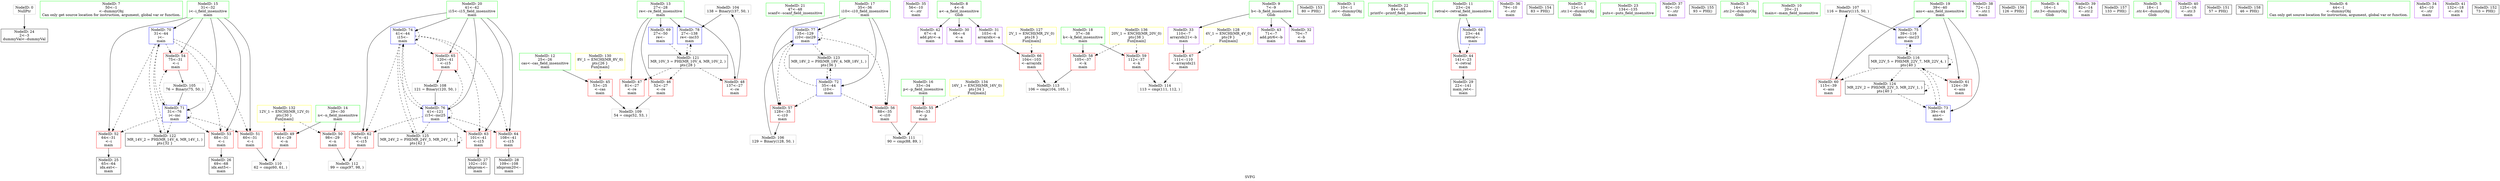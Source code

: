 digraph "SVFG" {
	label="SVFG";

	Node0x55e55059c290 [shape=record,color=grey,label="{NodeID: 0\nNullPtr}"];
	Node0x55e55059c290 -> Node0x55e5505b1ba0[style=solid];
	Node0x55e55059b1e0 [shape=record,color=green,label="{NodeID: 7\n50\<--1\n\<--dummyObj\nCan only get source location for instruction, argument, global var or function.}"];
	Node0x55e5505b1440 [shape=record,color=green,label="{NodeID: 14\n29\<--30\nn\<--n_field_insensitive\nmain\n}"];
	Node0x55e5505b1440 -> Node0x55e5505b4040[style=solid];
	Node0x55e5505b1440 -> Node0x55e5505b4110[style=solid];
	Node0x55e5505b3400 [shape=record,color=grey,label="{NodeID: 104\n138 = Binary(137, 50, )\n}"];
	Node0x55e5505b3400 -> Node0x55e5505b57d0[style=solid];
	Node0x55e5505b1910 [shape=record,color=green,label="{NodeID: 21\n47\<--48\nscanf\<--scanf_field_insensitive\n}"];
	Node0x55e5505b7d80 [shape=record,color=grey,label="{NodeID: 111\n90 = cmp(88, 89, )\n}"];
	Node0x55e5505b1f10 [shape=record,color=black,label="{NodeID: 28\n109\<--108\nidxprom20\<--\nmain\n}"];
	Node0x55e5505b24c0 [shape=record,color=purple,label="{NodeID: 35\n56\<--10\n\<--.str\nmain\n}"];
	Node0x55e5505bec90 [shape=record,color=black,label="{NodeID: 125\nMR_24V_2 = PHI(MR_24V_3, MR_24V_1, )\npts\{42 \}\n}"];
	Node0x55e5505bec90 -> Node0x55e5505b5490[style=dashed];
	Node0x55e5505bec90 -> Node0x55e5505bec90[style=dashed];
	Node0x55e5505b2a70 [shape=record,color=purple,label="{NodeID: 42\n67\<--4\nadd.ptr\<--a\nmain\n}"];
	Node0x55e5505c0560 [shape=record,color=yellow,style=double,label="{NodeID: 132\n12V_1 = ENCHI(MR_12V_0)\npts\{30 \}\nFun[main]}"];
	Node0x55e5505c0560 -> Node0x55e5505b4040[style=dashed];
	Node0x55e5505c0560 -> Node0x55e5505b4110[style=dashed];
	Node0x55e5505b4040 [shape=record,color=red,label="{NodeID: 49\n61\<--29\n\<--n\nmain\n}"];
	Node0x55e5505b4040 -> Node0x55e5505b7c00[style=solid];
	Node0x55e5505b45f0 [shape=record,color=red,label="{NodeID: 56\n88\<--35\n\<--i10\nmain\n}"];
	Node0x55e5505b45f0 -> Node0x55e5505b7d80[style=solid];
	Node0x55e5505b4ba0 [shape=record,color=red,label="{NodeID: 63\n101\<--41\n\<--i15\nmain\n}"];
	Node0x55e5505b4ba0 -> Node0x55e5505b1e40[style=solid];
	Node0x55e5505c7580 [shape=record,color=black,label="{NodeID: 153\n80 = PHI()\n}"];
	Node0x55e5505b5150 [shape=record,color=blue,label="{NodeID: 70\n31\<--44\ni\<--\nmain\n}"];
	Node0x55e5505b5150 -> Node0x55e5505b41e0[style=dashed];
	Node0x55e5505b5150 -> Node0x55e5505b42b0[style=dashed];
	Node0x55e5505b5150 -> Node0x55e5505b4380[style=dashed];
	Node0x55e5505b5150 -> Node0x55e5505b4450[style=dashed];
	Node0x55e5505b5150 -> Node0x55e5505b5220[style=dashed];
	Node0x55e5505b5150 -> Node0x55e5505bdd90[style=dashed];
	Node0x55e5505b5700 [shape=record,color=blue,label="{NodeID: 77\n35\<--129\ni10\<--inc29\nmain\n}"];
	Node0x55e5505b5700 -> Node0x55e5505b45f0[style=dashed];
	Node0x55e5505b5700 -> Node0x55e5505b46c0[style=dashed];
	Node0x55e5505b5700 -> Node0x55e5505b5700[style=dashed];
	Node0x55e5505b5700 -> Node0x55e5505be290[style=dashed];
	Node0x55e55059b000 [shape=record,color=green,label="{NodeID: 1\n10\<--1\n.str\<--dummyObj\nGlob }"];
	Node0x55e55059b980 [shape=record,color=green,label="{NodeID: 8\n4\<--6\na\<--a_field_insensitive\nGlob }"];
	Node0x55e55059b980 -> Node0x55e5505b20b0[style=solid];
	Node0x55e55059b980 -> Node0x55e5505b2180[style=solid];
	Node0x55e55059b980 -> Node0x55e5505b2a70[style=solid];
	Node0x55e55059c430 [shape=record,color=green,label="{NodeID: 15\n31\<--32\ni\<--i_field_insensitive\nmain\n}"];
	Node0x55e55059c430 -> Node0x55e5505b41e0[style=solid];
	Node0x55e55059c430 -> Node0x55e5505b42b0[style=solid];
	Node0x55e55059c430 -> Node0x55e5505b4380[style=solid];
	Node0x55e55059c430 -> Node0x55e5505b4450[style=solid];
	Node0x55e55059c430 -> Node0x55e5505b5150[style=solid];
	Node0x55e55059c430 -> Node0x55e5505b5220[style=solid];
	Node0x55e5505b3580 [shape=record,color=grey,label="{NodeID: 105\n76 = Binary(75, 50, )\n}"];
	Node0x55e5505b3580 -> Node0x55e5505b5220[style=solid];
	Node0x55e5505b19a0 [shape=record,color=green,label="{NodeID: 22\n84\<--85\nprintf\<--printf_field_insensitive\n}"];
	Node0x55e5505b7f00 [shape=record,color=grey,label="{NodeID: 112\n99 = cmp(97, 98, )\n}"];
	Node0x55e5505b1fe0 [shape=record,color=black,label="{NodeID: 29\n22\<--141\nmain_ret\<--\nmain\n}"];
	Node0x55e5505b2590 [shape=record,color=purple,label="{NodeID: 36\n79\<--10\n\<--.str\nmain\n}"];
	Node0x55e5505b2b40 [shape=record,color=purple,label="{NodeID: 43\n71\<--7\nadd.ptr6\<--b\nmain\n}"];
	Node0x55e5505b4110 [shape=record,color=red,label="{NodeID: 50\n98\<--29\n\<--n\nmain\n}"];
	Node0x55e5505b4110 -> Node0x55e5505b7f00[style=solid];
	Node0x55e5505b46c0 [shape=record,color=red,label="{NodeID: 57\n128\<--35\n\<--i10\nmain\n}"];
	Node0x55e5505b46c0 -> Node0x55e5505b7640[style=solid];
	Node0x55e5505b4c70 [shape=record,color=red,label="{NodeID: 64\n108\<--41\n\<--i15\nmain\n}"];
	Node0x55e5505b4c70 -> Node0x55e5505b1f10[style=solid];
	Node0x55e5505c7680 [shape=record,color=black,label="{NodeID: 154\n83 = PHI()\n}"];
	Node0x55e5505b5220 [shape=record,color=blue,label="{NodeID: 71\n31\<--76\ni\<--inc\nmain\n}"];
	Node0x55e5505b5220 -> Node0x55e5505b41e0[style=dashed];
	Node0x55e5505b5220 -> Node0x55e5505b42b0[style=dashed];
	Node0x55e5505b5220 -> Node0x55e5505b4380[style=dashed];
	Node0x55e5505b5220 -> Node0x55e5505b4450[style=dashed];
	Node0x55e5505b5220 -> Node0x55e5505b5220[style=dashed];
	Node0x55e5505b5220 -> Node0x55e5505bdd90[style=dashed];
	Node0x55e5505b57d0 [shape=record,color=blue,label="{NodeID: 78\n27\<--138\nre\<--inc33\nmain\n}"];
	Node0x55e5505b57d0 -> Node0x55e5505bd890[style=dashed];
	Node0x55e55059b390 [shape=record,color=green,label="{NodeID: 2\n12\<--1\n.str.1\<--dummyObj\nGlob }"];
	Node0x55e55059ba10 [shape=record,color=green,label="{NodeID: 9\n7\<--9\nb\<--b_field_insensitive\nGlob }"];
	Node0x55e55059ba10 -> Node0x55e5505b2250[style=solid];
	Node0x55e55059ba10 -> Node0x55e5505b2320[style=solid];
	Node0x55e55059ba10 -> Node0x55e5505b2b40[style=solid];
	Node0x55e55059c500 [shape=record,color=green,label="{NodeID: 16\n33\<--34\np\<--p_field_insensitive\nmain\n}"];
	Node0x55e55059c500 -> Node0x55e5505b4520[style=solid];
	Node0x55e5505b7640 [shape=record,color=grey,label="{NodeID: 106\n129 = Binary(128, 50, )\n}"];
	Node0x55e5505b7640 -> Node0x55e5505b5700[style=solid];
	Node0x55e5505b1aa0 [shape=record,color=green,label="{NodeID: 23\n134\<--135\nputs\<--puts_field_insensitive\n}"];
	Node0x55e5505b8080 [shape=record,color=grey,label="{NodeID: 113\n106 = cmp(104, 105, )\n}"];
	Node0x55e5505b20b0 [shape=record,color=purple,label="{NodeID: 30\n66\<--4\n\<--a\nmain\n}"];
	Node0x55e5505b2660 [shape=record,color=purple,label="{NodeID: 37\n92\<--10\n\<--.str\nmain\n}"];
	Node0x55e5505bf690 [shape=record,color=yellow,style=double,label="{NodeID: 127\n2V_1 = ENCHI(MR_2V_0)\npts\{6 \}\nFun[main]}"];
	Node0x55e5505bf690 -> Node0x55e5505b4e10[style=dashed];
	Node0x55e5505b2c10 [shape=record,color=red,label="{NodeID: 44\n141\<--23\n\<--retval\nmain\n}"];
	Node0x55e5505b2c10 -> Node0x55e5505b1fe0[style=solid];
	Node0x55e5505c0720 [shape=record,color=yellow,style=double,label="{NodeID: 134\n16V_1 = ENCHI(MR_16V_0)\npts\{34 \}\nFun[main]}"];
	Node0x55e5505c0720 -> Node0x55e5505b4520[style=dashed];
	Node0x55e5505b41e0 [shape=record,color=red,label="{NodeID: 51\n60\<--31\n\<--i\nmain\n}"];
	Node0x55e5505b41e0 -> Node0x55e5505b7c00[style=solid];
	Node0x55e5505b4790 [shape=record,color=red,label="{NodeID: 58\n105\<--37\n\<--k\nmain\n}"];
	Node0x55e5505b4790 -> Node0x55e5505b8080[style=solid];
	Node0x55e5505b4d40 [shape=record,color=red,label="{NodeID: 65\n120\<--41\n\<--i15\nmain\n}"];
	Node0x55e5505b4d40 -> Node0x55e5505b7900[style=solid];
	Node0x55e5505c7780 [shape=record,color=black,label="{NodeID: 155\n93 = PHI()\n}"];
	Node0x55e5505b52f0 [shape=record,color=blue,label="{NodeID: 72\n35\<--44\ni10\<--\nmain\n}"];
	Node0x55e5505b52f0 -> Node0x55e5505b45f0[style=dashed];
	Node0x55e5505b52f0 -> Node0x55e5505b46c0[style=dashed];
	Node0x55e5505b52f0 -> Node0x55e5505b5700[style=dashed];
	Node0x55e5505b52f0 -> Node0x55e5505be290[style=dashed];
	Node0x55e55059b420 [shape=record,color=green,label="{NodeID: 3\n14\<--1\n.str.2\<--dummyObj\nGlob }"];
	Node0x55e55059c830 [shape=record,color=green,label="{NodeID: 10\n20\<--21\nmain\<--main_field_insensitive\n}"];
	Node0x55e55059c5d0 [shape=record,color=green,label="{NodeID: 17\n35\<--36\ni10\<--i10_field_insensitive\nmain\n}"];
	Node0x55e55059c5d0 -> Node0x55e5505b45f0[style=solid];
	Node0x55e55059c5d0 -> Node0x55e5505b46c0[style=solid];
	Node0x55e55059c5d0 -> Node0x55e5505b52f0[style=solid];
	Node0x55e55059c5d0 -> Node0x55e5505b5700[style=solid];
	Node0x55e5505b7780 [shape=record,color=grey,label="{NodeID: 107\n116 = Binary(115, 50, )\n}"];
	Node0x55e5505b7780 -> Node0x55e5505b5560[style=solid];
	Node0x55e5505b1ba0 [shape=record,color=black,label="{NodeID: 24\n2\<--3\ndummyVal\<--dummyVal\n}"];
	Node0x55e5505b8200 [shape=record,color=grey,label="{NodeID: 114\n113 = cmp(111, 112, )\n}"];
	Node0x55e5505b2180 [shape=record,color=purple,label="{NodeID: 31\n103\<--4\narrayidx\<--a\nmain\n}"];
	Node0x55e5505b2180 -> Node0x55e5505b4e10[style=solid];
	Node0x55e5505bd890 [shape=record,color=black,label="{NodeID: 121\nMR_10V_3 = PHI(MR_10V_4, MR_10V_2, )\npts\{28 \}\n}"];
	Node0x55e5505bd890 -> Node0x55e5505b2db0[style=dashed];
	Node0x55e5505bd890 -> Node0x55e5505b2e80[style=dashed];
	Node0x55e5505bd890 -> Node0x55e5505b3f70[style=dashed];
	Node0x55e5505bd890 -> Node0x55e5505b57d0[style=dashed];
	Node0x55e5505b2730 [shape=record,color=purple,label="{NodeID: 38\n72\<--12\n\<--.str.1\nmain\n}"];
	Node0x55e5505c01b0 [shape=record,color=yellow,style=double,label="{NodeID: 128\n4V_1 = ENCHI(MR_4V_0)\npts\{9 \}\nFun[main]}"];
	Node0x55e5505c01b0 -> Node0x55e5505b4ee0[style=dashed];
	Node0x55e5505b2ce0 [shape=record,color=red,label="{NodeID: 45\n53\<--25\n\<--cas\nmain\n}"];
	Node0x55e5505b2ce0 -> Node0x55e5505b7a80[style=solid];
	Node0x55e5505b42b0 [shape=record,color=red,label="{NodeID: 52\n64\<--31\n\<--i\nmain\n}"];
	Node0x55e5505b42b0 -> Node0x55e5505b1ca0[style=solid];
	Node0x55e5505b4860 [shape=record,color=red,label="{NodeID: 59\n112\<--37\n\<--k\nmain\n}"];
	Node0x55e5505b4860 -> Node0x55e5505b8200[style=solid];
	Node0x55e5505b4e10 [shape=record,color=red,label="{NodeID: 66\n104\<--103\n\<--arrayidx\nmain\n}"];
	Node0x55e5505b4e10 -> Node0x55e5505b8080[style=solid];
	Node0x55e5505c7880 [shape=record,color=black,label="{NodeID: 156\n126 = PHI()\n}"];
	Node0x55e5505b53c0 [shape=record,color=blue,label="{NodeID: 73\n39\<--44\nans\<--\nmain\n}"];
	Node0x55e5505b53c0 -> Node0x55e5505bbf90[style=dashed];
	Node0x55e5505b0f60 [shape=record,color=green,label="{NodeID: 4\n16\<--1\n.str.3\<--dummyObj\nGlob }"];
	Node0x55e55059c930 [shape=record,color=green,label="{NodeID: 11\n23\<--24\nretval\<--retval_field_insensitive\nmain\n}"];
	Node0x55e55059c930 -> Node0x55e5505b2c10[style=solid];
	Node0x55e55059c930 -> Node0x55e5505b4fb0[style=solid];
	Node0x55e55059c6a0 [shape=record,color=green,label="{NodeID: 18\n37\<--38\nk\<--k_field_insensitive\nmain\n}"];
	Node0x55e55059c6a0 -> Node0x55e5505b4790[style=solid];
	Node0x55e55059c6a0 -> Node0x55e5505b4860[style=solid];
	Node0x55e5505b7900 [shape=record,color=grey,label="{NodeID: 108\n121 = Binary(120, 50, )\n}"];
	Node0x55e5505b7900 -> Node0x55e5505b5630[style=solid];
	Node0x55e5505b1ca0 [shape=record,color=black,label="{NodeID: 25\n65\<--64\nidx.ext\<--\nmain\n}"];
	Node0x55e5505b2250 [shape=record,color=purple,label="{NodeID: 32\n70\<--7\n\<--b\nmain\n}"];
	Node0x55e5505bdd90 [shape=record,color=black,label="{NodeID: 122\nMR_14V_2 = PHI(MR_14V_4, MR_14V_1, )\npts\{32 \}\n}"];
	Node0x55e5505bdd90 -> Node0x55e5505b5150[style=dashed];
	Node0x55e5505b2800 [shape=record,color=purple,label="{NodeID: 39\n82\<--14\n\<--.str.2\nmain\n}"];
	Node0x55e5505b2db0 [shape=record,color=red,label="{NodeID: 46\n52\<--27\n\<--re\nmain\n}"];
	Node0x55e5505b2db0 -> Node0x55e5505b7a80[style=solid];
	Node0x55e5505c08e0 [shape=record,color=yellow,style=double,label="{NodeID: 136\n20V_1 = ENCHI(MR_20V_0)\npts\{38 \}\nFun[main]}"];
	Node0x55e5505c08e0 -> Node0x55e5505b4790[style=dashed];
	Node0x55e5505c08e0 -> Node0x55e5505b4860[style=dashed];
	Node0x55e5505b4380 [shape=record,color=red,label="{NodeID: 53\n68\<--31\n\<--i\nmain\n}"];
	Node0x55e5505b4380 -> Node0x55e5505b1d70[style=solid];
	Node0x55e5505b4930 [shape=record,color=red,label="{NodeID: 60\n115\<--39\n\<--ans\nmain\n}"];
	Node0x55e5505b4930 -> Node0x55e5505b7780[style=solid];
	Node0x55e5505b4ee0 [shape=record,color=red,label="{NodeID: 67\n111\<--110\n\<--arrayidx21\nmain\n}"];
	Node0x55e5505b4ee0 -> Node0x55e5505b8200[style=solid];
	Node0x55e5505c7980 [shape=record,color=black,label="{NodeID: 157\n133 = PHI()\n}"];
	Node0x55e5505b5490 [shape=record,color=blue,label="{NodeID: 74\n41\<--44\ni15\<--\nmain\n}"];
	Node0x55e5505b5490 -> Node0x55e5505b4ad0[style=dashed];
	Node0x55e5505b5490 -> Node0x55e5505b4ba0[style=dashed];
	Node0x55e5505b5490 -> Node0x55e5505b4c70[style=dashed];
	Node0x55e5505b5490 -> Node0x55e5505b4d40[style=dashed];
	Node0x55e5505b5490 -> Node0x55e5505b5490[style=dashed];
	Node0x55e5505b5490 -> Node0x55e5505b5630[style=dashed];
	Node0x55e5505b5490 -> Node0x55e5505bec90[style=dashed];
	Node0x55e5505b0ff0 [shape=record,color=green,label="{NodeID: 5\n18\<--1\n.str.4\<--dummyObj\nGlob }"];
	Node0x55e5505b12a0 [shape=record,color=green,label="{NodeID: 12\n25\<--26\ncas\<--cas_field_insensitive\nmain\n}"];
	Node0x55e5505b12a0 -> Node0x55e5505b2ce0[style=solid];
	Node0x55e55059c770 [shape=record,color=green,label="{NodeID: 19\n39\<--40\nans\<--ans_field_insensitive\nmain\n}"];
	Node0x55e55059c770 -> Node0x55e5505b4930[style=solid];
	Node0x55e55059c770 -> Node0x55e5505b4a00[style=solid];
	Node0x55e55059c770 -> Node0x55e5505b53c0[style=solid];
	Node0x55e55059c770 -> Node0x55e5505b5560[style=solid];
	Node0x55e5505b7a80 [shape=record,color=grey,label="{NodeID: 109\n54 = cmp(52, 53, )\n}"];
	Node0x55e5505b1d70 [shape=record,color=black,label="{NodeID: 26\n69\<--68\nidx.ext5\<--\nmain\n}"];
	Node0x55e5505bbf90 [shape=record,color=black,label="{NodeID: 116\nMR_22V_5 = PHI(MR_22V_7, MR_22V_4, )\npts\{40 \}\n}"];
	Node0x55e5505bbf90 -> Node0x55e5505b4930[style=dashed];
	Node0x55e5505bbf90 -> Node0x55e5505b4a00[style=dashed];
	Node0x55e5505bbf90 -> Node0x55e5505b53c0[style=dashed];
	Node0x55e5505bbf90 -> Node0x55e5505b5560[style=dashed];
	Node0x55e5505bbf90 -> Node0x55e5505bbf90[style=dashed];
	Node0x55e5505bbf90 -> Node0x55e5505be790[style=dashed];
	Node0x55e5505b2320 [shape=record,color=purple,label="{NodeID: 33\n110\<--7\narrayidx21\<--b\nmain\n}"];
	Node0x55e5505b2320 -> Node0x55e5505b4ee0[style=solid];
	Node0x55e5505be290 [shape=record,color=black,label="{NodeID: 123\nMR_18V_2 = PHI(MR_18V_4, MR_18V_1, )\npts\{36 \}\n}"];
	Node0x55e5505be290 -> Node0x55e5505b52f0[style=dashed];
	Node0x55e5505b28d0 [shape=record,color=purple,label="{NodeID: 40\n125\<--16\n\<--.str.3\nmain\n}"];
	Node0x55e5505c03a0 [shape=record,color=yellow,style=double,label="{NodeID: 130\n8V_1 = ENCHI(MR_8V_0)\npts\{26 \}\nFun[main]}"];
	Node0x55e5505c03a0 -> Node0x55e5505b2ce0[style=dashed];
	Node0x55e5505b2e80 [shape=record,color=red,label="{NodeID: 47\n81\<--27\n\<--re\nmain\n}"];
	Node0x55e5505b4450 [shape=record,color=red,label="{NodeID: 54\n75\<--31\n\<--i\nmain\n}"];
	Node0x55e5505b4450 -> Node0x55e5505b3580[style=solid];
	Node0x55e5505b4a00 [shape=record,color=red,label="{NodeID: 61\n124\<--39\n\<--ans\nmain\n}"];
	Node0x55e550452600 [shape=record,color=black,label="{NodeID: 151\n57 = PHI()\n}"];
	Node0x55e5505b4fb0 [shape=record,color=blue,label="{NodeID: 68\n23\<--44\nretval\<--\nmain\n}"];
	Node0x55e5505b4fb0 -> Node0x55e5505b2c10[style=dashed];
	Node0x55e5505c81f0 [shape=record,color=black,label="{NodeID: 158\n46 = PHI()\n}"];
	Node0x55e5505b5560 [shape=record,color=blue,label="{NodeID: 75\n39\<--116\nans\<--inc23\nmain\n}"];
	Node0x55e5505b5560 -> Node0x55e5505bbf90[style=dashed];
	Node0x55e55059b150 [shape=record,color=green,label="{NodeID: 6\n44\<--1\n\<--dummyObj\nCan only get source location for instruction, argument, global var or function.}"];
	Node0x55e5505b1370 [shape=record,color=green,label="{NodeID: 13\n27\<--28\nre\<--re_field_insensitive\nmain\n}"];
	Node0x55e5505b1370 -> Node0x55e5505b2db0[style=solid];
	Node0x55e5505b1370 -> Node0x55e5505b2e80[style=solid];
	Node0x55e5505b1370 -> Node0x55e5505b3f70[style=solid];
	Node0x55e5505b1370 -> Node0x55e5505b5080[style=solid];
	Node0x55e5505b1370 -> Node0x55e5505b57d0[style=solid];
	Node0x55e5505b1880 [shape=record,color=green,label="{NodeID: 20\n41\<--42\ni15\<--i15_field_insensitive\nmain\n}"];
	Node0x55e5505b1880 -> Node0x55e5505b4ad0[style=solid];
	Node0x55e5505b1880 -> Node0x55e5505b4ba0[style=solid];
	Node0x55e5505b1880 -> Node0x55e5505b4c70[style=solid];
	Node0x55e5505b1880 -> Node0x55e5505b4d40[style=solid];
	Node0x55e5505b1880 -> Node0x55e5505b5490[style=solid];
	Node0x55e5505b1880 -> Node0x55e5505b5630[style=solid];
	Node0x55e5505b7c00 [shape=record,color=grey,label="{NodeID: 110\n62 = cmp(60, 61, )\n}"];
	Node0x55e5505b1e40 [shape=record,color=black,label="{NodeID: 27\n102\<--101\nidxprom\<--\nmain\n}"];
	Node0x55e5505b23f0 [shape=record,color=purple,label="{NodeID: 34\n45\<--10\n\<--.str\nmain\n}"];
	Node0x55e5505be790 [shape=record,color=black,label="{NodeID: 124\nMR_22V_2 = PHI(MR_22V_3, MR_22V_1, )\npts\{40 \}\n}"];
	Node0x55e5505be790 -> Node0x55e5505b53c0[style=dashed];
	Node0x55e5505be790 -> Node0x55e5505be790[style=dashed];
	Node0x55e5505b29a0 [shape=record,color=purple,label="{NodeID: 41\n132\<--18\n\<--.str.4\nmain\n}"];
	Node0x55e5505b3f70 [shape=record,color=red,label="{NodeID: 48\n137\<--27\n\<--re\nmain\n}"];
	Node0x55e5505b3f70 -> Node0x55e5505b3400[style=solid];
	Node0x55e5505b4520 [shape=record,color=red,label="{NodeID: 55\n89\<--33\n\<--p\nmain\n}"];
	Node0x55e5505b4520 -> Node0x55e5505b7d80[style=solid];
	Node0x55e5505b4ad0 [shape=record,color=red,label="{NodeID: 62\n97\<--41\n\<--i15\nmain\n}"];
	Node0x55e5505b4ad0 -> Node0x55e5505b7f00[style=solid];
	Node0x55e5505c7480 [shape=record,color=black,label="{NodeID: 152\n73 = PHI()\n}"];
	Node0x55e5505b5080 [shape=record,color=blue,label="{NodeID: 69\n27\<--50\nre\<--\nmain\n}"];
	Node0x55e5505b5080 -> Node0x55e5505bd890[style=dashed];
	Node0x55e5505b5630 [shape=record,color=blue,label="{NodeID: 76\n41\<--121\ni15\<--inc25\nmain\n}"];
	Node0x55e5505b5630 -> Node0x55e5505b4ad0[style=dashed];
	Node0x55e5505b5630 -> Node0x55e5505b4ba0[style=dashed];
	Node0x55e5505b5630 -> Node0x55e5505b4c70[style=dashed];
	Node0x55e5505b5630 -> Node0x55e5505b4d40[style=dashed];
	Node0x55e5505b5630 -> Node0x55e5505b5490[style=dashed];
	Node0x55e5505b5630 -> Node0x55e5505b5630[style=dashed];
	Node0x55e5505b5630 -> Node0x55e5505bec90[style=dashed];
}
